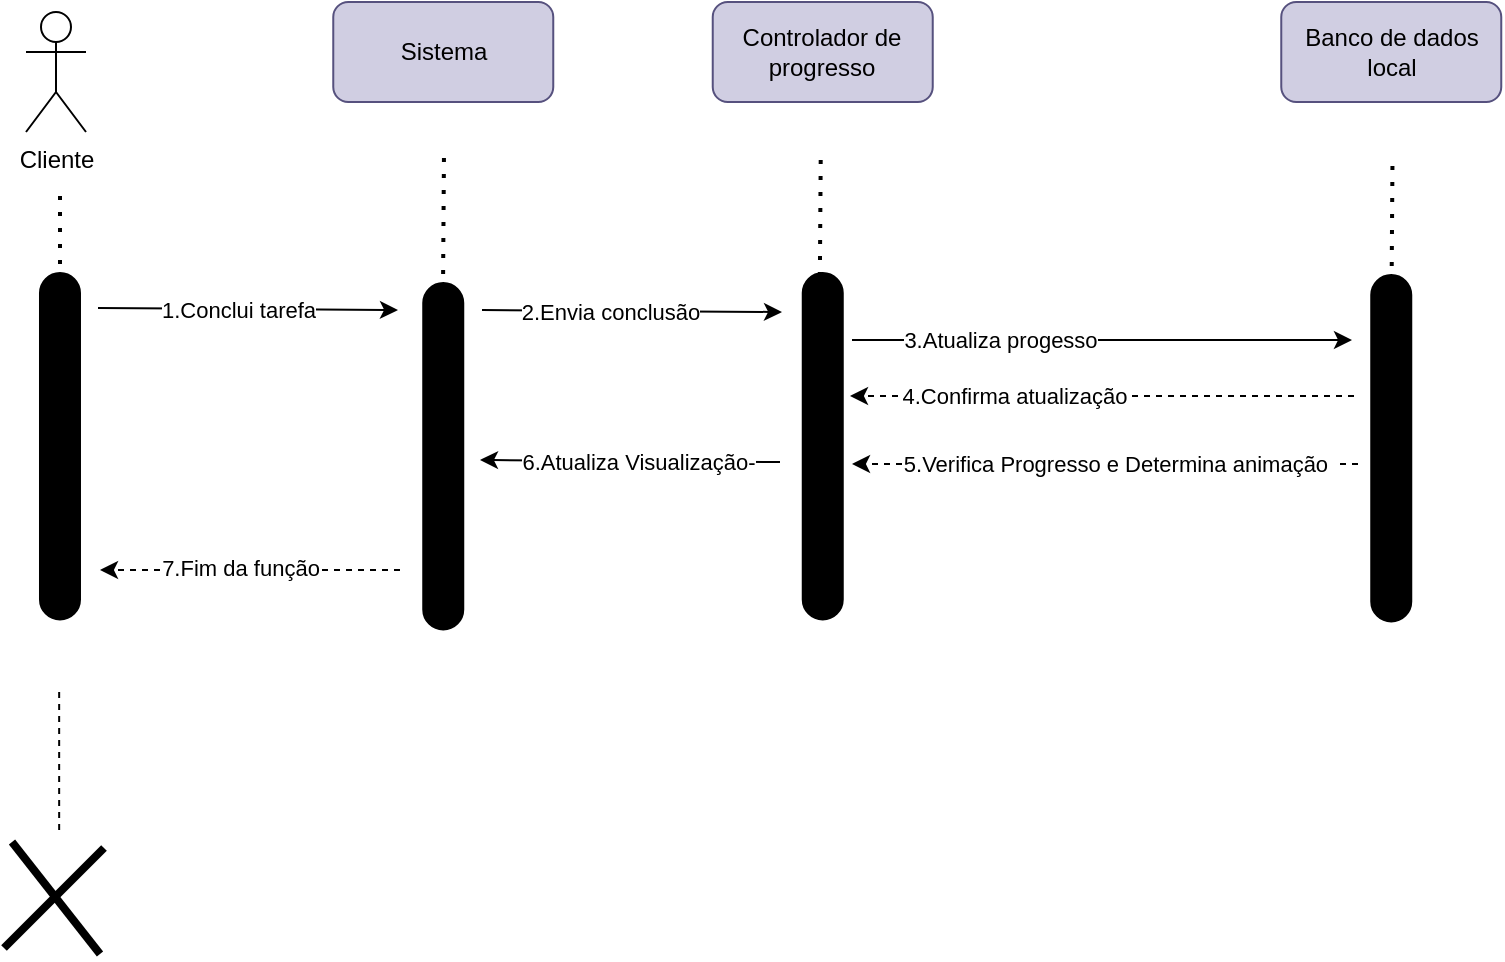 <mxfile version="24.7.7">
  <diagram name="Página-1" id="cWuWGfy-koodOxype_1I">
    <mxGraphModel dx="1050" dy="522" grid="1" gridSize="10" guides="1" tooltips="1" connect="1" arrows="1" fold="1" page="1" pageScale="1" pageWidth="827" pageHeight="1169" math="0" shadow="0">
      <root>
        <mxCell id="0" />
        <mxCell id="1" parent="0" />
        <mxCell id="lqVWHHf_dA2eV_U2__zk-1" value="Cliente" style="shape=umlActor;verticalLabelPosition=bottom;verticalAlign=top;html=1;outlineConnect=0;" vertex="1" parent="1">
          <mxGeometry x="64" y="71" width="30" height="60" as="geometry" />
        </mxCell>
        <mxCell id="lqVWHHf_dA2eV_U2__zk-2" value="Sistema" style="rounded=1;whiteSpace=wrap;html=1;fillColor=#d0cee2;strokeColor=#56517e;" vertex="1" parent="1">
          <mxGeometry x="217.63" y="66" width="110" height="50" as="geometry" />
        </mxCell>
        <mxCell id="lqVWHHf_dA2eV_U2__zk-3" value="" style="rounded=1;whiteSpace=wrap;html=1;rotation=90;fillColor=#000000;arcSize=50;" vertex="1" parent="1">
          <mxGeometry x="-5.63" y="278.13" width="173.25" height="20" as="geometry" />
        </mxCell>
        <mxCell id="lqVWHHf_dA2eV_U2__zk-4" value="" style="endArrow=none;dashed=1;html=1;dashPattern=1 3;strokeWidth=2;rounded=0;" edge="1" parent="1">
          <mxGeometry width="50" height="50" relative="1" as="geometry">
            <mxPoint x="81" y="213" as="sourcePoint" />
            <mxPoint x="81" y="163" as="targetPoint" />
          </mxGeometry>
        </mxCell>
        <mxCell id="lqVWHHf_dA2eV_U2__zk-5" value="" style="rounded=1;whiteSpace=wrap;html=1;rotation=90;fillColor=#000000;arcSize=50;" vertex="1" parent="1">
          <mxGeometry x="186" y="283.13" width="173.25" height="20" as="geometry" />
        </mxCell>
        <mxCell id="lqVWHHf_dA2eV_U2__zk-6" value="" style="endArrow=none;dashed=1;html=1;dashPattern=1 3;strokeWidth=2;rounded=0;" edge="1" parent="1">
          <mxGeometry width="50" height="50" relative="1" as="geometry">
            <mxPoint x="272.5" y="210" as="sourcePoint" />
            <mxPoint x="273" y="140" as="targetPoint" />
          </mxGeometry>
        </mxCell>
        <mxCell id="lqVWHHf_dA2eV_U2__zk-7" value="" style="endArrow=classic;html=1;rounded=0;" edge="1" parent="1">
          <mxGeometry width="50" height="50" relative="1" as="geometry">
            <mxPoint x="100" y="219" as="sourcePoint" />
            <mxPoint x="250" y="220" as="targetPoint" />
          </mxGeometry>
        </mxCell>
        <mxCell id="lqVWHHf_dA2eV_U2__zk-8" value="1.Conclui tarefa" style="edgeLabel;html=1;align=center;verticalAlign=middle;resizable=0;points=[];" vertex="1" connectable="0" parent="lqVWHHf_dA2eV_U2__zk-7">
          <mxGeometry x="-0.028" relative="1" as="geometry">
            <mxPoint x="-3" as="offset" />
          </mxGeometry>
        </mxCell>
        <mxCell id="lqVWHHf_dA2eV_U2__zk-9" value="Controlador de progresso" style="rounded=1;whiteSpace=wrap;html=1;fillColor=#d0cee2;strokeColor=#56517e;" vertex="1" parent="1">
          <mxGeometry x="407.37" y="66" width="110" height="50" as="geometry" />
        </mxCell>
        <mxCell id="lqVWHHf_dA2eV_U2__zk-10" value="" style="rounded=1;whiteSpace=wrap;html=1;rotation=90;fillColor=#000000;arcSize=50;" vertex="1" parent="1">
          <mxGeometry x="375.75" y="278.13" width="173.25" height="20" as="geometry" />
        </mxCell>
        <mxCell id="lqVWHHf_dA2eV_U2__zk-11" value="" style="endArrow=none;dashed=1;html=1;dashPattern=1 3;strokeWidth=2;rounded=0;" edge="1" parent="1">
          <mxGeometry width="50" height="50" relative="1" as="geometry">
            <mxPoint x="460.88" y="211" as="sourcePoint" />
            <mxPoint x="461.38" y="141" as="targetPoint" />
          </mxGeometry>
        </mxCell>
        <mxCell id="lqVWHHf_dA2eV_U2__zk-16" value="" style="endArrow=none;dashed=1;html=1;rounded=0;" edge="1" parent="1">
          <mxGeometry width="50" height="50" relative="1" as="geometry">
            <mxPoint x="80.58" y="480" as="sourcePoint" />
            <mxPoint x="80.58" y="410" as="targetPoint" />
          </mxGeometry>
        </mxCell>
        <mxCell id="lqVWHHf_dA2eV_U2__zk-17" value="" style="endArrow=none;html=1;rounded=0;strokeWidth=4;" edge="1" parent="1">
          <mxGeometry width="50" height="50" relative="1" as="geometry">
            <mxPoint x="53" y="539" as="sourcePoint" />
            <mxPoint x="103" y="489" as="targetPoint" />
          </mxGeometry>
        </mxCell>
        <mxCell id="lqVWHHf_dA2eV_U2__zk-18" value="" style="endArrow=none;html=1;rounded=0;strokeWidth=4;" edge="1" parent="1">
          <mxGeometry width="50" height="50" relative="1" as="geometry">
            <mxPoint x="57" y="486" as="sourcePoint" />
            <mxPoint x="101" y="542" as="targetPoint" />
          </mxGeometry>
        </mxCell>
        <mxCell id="lqVWHHf_dA2eV_U2__zk-21" value="" style="rounded=1;whiteSpace=wrap;html=1;rotation=90;fillColor=#000000;arcSize=50;" vertex="1" parent="1">
          <mxGeometry x="660" y="279.13" width="173.25" height="20" as="geometry" />
        </mxCell>
        <mxCell id="lqVWHHf_dA2eV_U2__zk-22" value="Banco de dados&lt;div&gt;local&lt;/div&gt;" style="rounded=1;whiteSpace=wrap;html=1;fillColor=#d0cee2;strokeColor=#56517e;" vertex="1" parent="1">
          <mxGeometry x="691.63" y="66" width="110" height="50" as="geometry" />
        </mxCell>
        <mxCell id="lqVWHHf_dA2eV_U2__zk-23" value="" style="endArrow=none;dashed=1;html=1;dashPattern=1 3;strokeWidth=2;rounded=0;" edge="1" parent="1">
          <mxGeometry width="50" height="50" relative="1" as="geometry">
            <mxPoint x="746.75" y="214" as="sourcePoint" />
            <mxPoint x="747.25" y="144" as="targetPoint" />
          </mxGeometry>
        </mxCell>
        <mxCell id="lqVWHHf_dA2eV_U2__zk-24" value="" style="endArrow=classic;html=1;rounded=0;" edge="1" parent="1">
          <mxGeometry width="50" height="50" relative="1" as="geometry">
            <mxPoint x="477" y="235" as="sourcePoint" />
            <mxPoint x="727" y="235" as="targetPoint" />
          </mxGeometry>
        </mxCell>
        <mxCell id="lqVWHHf_dA2eV_U2__zk-25" value="3.Atualiza progesso" style="edgeLabel;html=1;align=center;verticalAlign=middle;resizable=0;points=[];" vertex="1" connectable="0" parent="lqVWHHf_dA2eV_U2__zk-24">
          <mxGeometry x="-0.028" relative="1" as="geometry">
            <mxPoint x="-48" as="offset" />
          </mxGeometry>
        </mxCell>
        <mxCell id="lqVWHHf_dA2eV_U2__zk-26" value="" style="endArrow=classic;html=1;rounded=0;dashed=1;" edge="1" parent="1">
          <mxGeometry width="50" height="50" relative="1" as="geometry">
            <mxPoint x="728" y="263" as="sourcePoint" />
            <mxPoint x="476" y="263" as="targetPoint" />
          </mxGeometry>
        </mxCell>
        <mxCell id="lqVWHHf_dA2eV_U2__zk-27" value="4.Confirma atualização" style="edgeLabel;html=1;align=center;verticalAlign=middle;resizable=0;points=[];" vertex="1" connectable="0" parent="lqVWHHf_dA2eV_U2__zk-26">
          <mxGeometry x="-0.028" relative="1" as="geometry">
            <mxPoint x="-48" as="offset" />
          </mxGeometry>
        </mxCell>
        <mxCell id="lqVWHHf_dA2eV_U2__zk-28" value=",,,,,,,,,,,,,,,,,,,,,,,,,,,," style="endArrow=classic;html=1;rounded=0;dashed=1;" edge="1" parent="1">
          <mxGeometry width="50" height="50" relative="1" as="geometry">
            <mxPoint x="730" y="297" as="sourcePoint" />
            <mxPoint x="477" y="297" as="targetPoint" />
          </mxGeometry>
        </mxCell>
        <mxCell id="lqVWHHf_dA2eV_U2__zk-29" value="5.Verifica Progresso e Determina animação&amp;nbsp;" style="edgeLabel;html=1;align=center;verticalAlign=middle;resizable=0;points=[];" vertex="1" connectable="0" parent="lqVWHHf_dA2eV_U2__zk-28">
          <mxGeometry x="-0.028" relative="1" as="geometry">
            <mxPoint x="3" as="offset" />
          </mxGeometry>
        </mxCell>
        <mxCell id="lqVWHHf_dA2eV_U2__zk-40" value="" style="endArrow=classic;html=1;rounded=0;dashed=1;" edge="1" parent="1">
          <mxGeometry width="50" height="50" relative="1" as="geometry">
            <mxPoint x="251" y="350" as="sourcePoint" />
            <mxPoint x="101" y="350" as="targetPoint" />
          </mxGeometry>
        </mxCell>
        <mxCell id="lqVWHHf_dA2eV_U2__zk-41" value="7.Fim da função" style="edgeLabel;html=1;align=center;verticalAlign=middle;resizable=0;points=[];" vertex="1" connectable="0" parent="lqVWHHf_dA2eV_U2__zk-40">
          <mxGeometry x="0.18" relative="1" as="geometry">
            <mxPoint x="8" y="-1" as="offset" />
          </mxGeometry>
        </mxCell>
        <mxCell id="lqVWHHf_dA2eV_U2__zk-42" value="" style="endArrow=classic;html=1;rounded=0;" edge="1" parent="1">
          <mxGeometry width="50" height="50" relative="1" as="geometry">
            <mxPoint x="292" y="220" as="sourcePoint" />
            <mxPoint x="442" y="221" as="targetPoint" />
          </mxGeometry>
        </mxCell>
        <mxCell id="lqVWHHf_dA2eV_U2__zk-43" value="2.Envia conclusão" style="edgeLabel;html=1;align=center;verticalAlign=middle;resizable=0;points=[];" vertex="1" connectable="0" parent="lqVWHHf_dA2eV_U2__zk-42">
          <mxGeometry x="-0.028" relative="1" as="geometry">
            <mxPoint x="-9" as="offset" />
          </mxGeometry>
        </mxCell>
        <mxCell id="lqVWHHf_dA2eV_U2__zk-44" value="" style="endArrow=classic;html=1;rounded=0;" edge="1" parent="1">
          <mxGeometry width="50" height="50" relative="1" as="geometry">
            <mxPoint x="441" y="296" as="sourcePoint" />
            <mxPoint x="291" y="295" as="targetPoint" />
          </mxGeometry>
        </mxCell>
        <mxCell id="lqVWHHf_dA2eV_U2__zk-45" value="6.Atualiza Visualização-" style="edgeLabel;html=1;align=center;verticalAlign=middle;resizable=0;points=[];" vertex="1" connectable="0" parent="lqVWHHf_dA2eV_U2__zk-44">
          <mxGeometry x="-0.028" relative="1" as="geometry">
            <mxPoint x="2" as="offset" />
          </mxGeometry>
        </mxCell>
      </root>
    </mxGraphModel>
  </diagram>
</mxfile>
